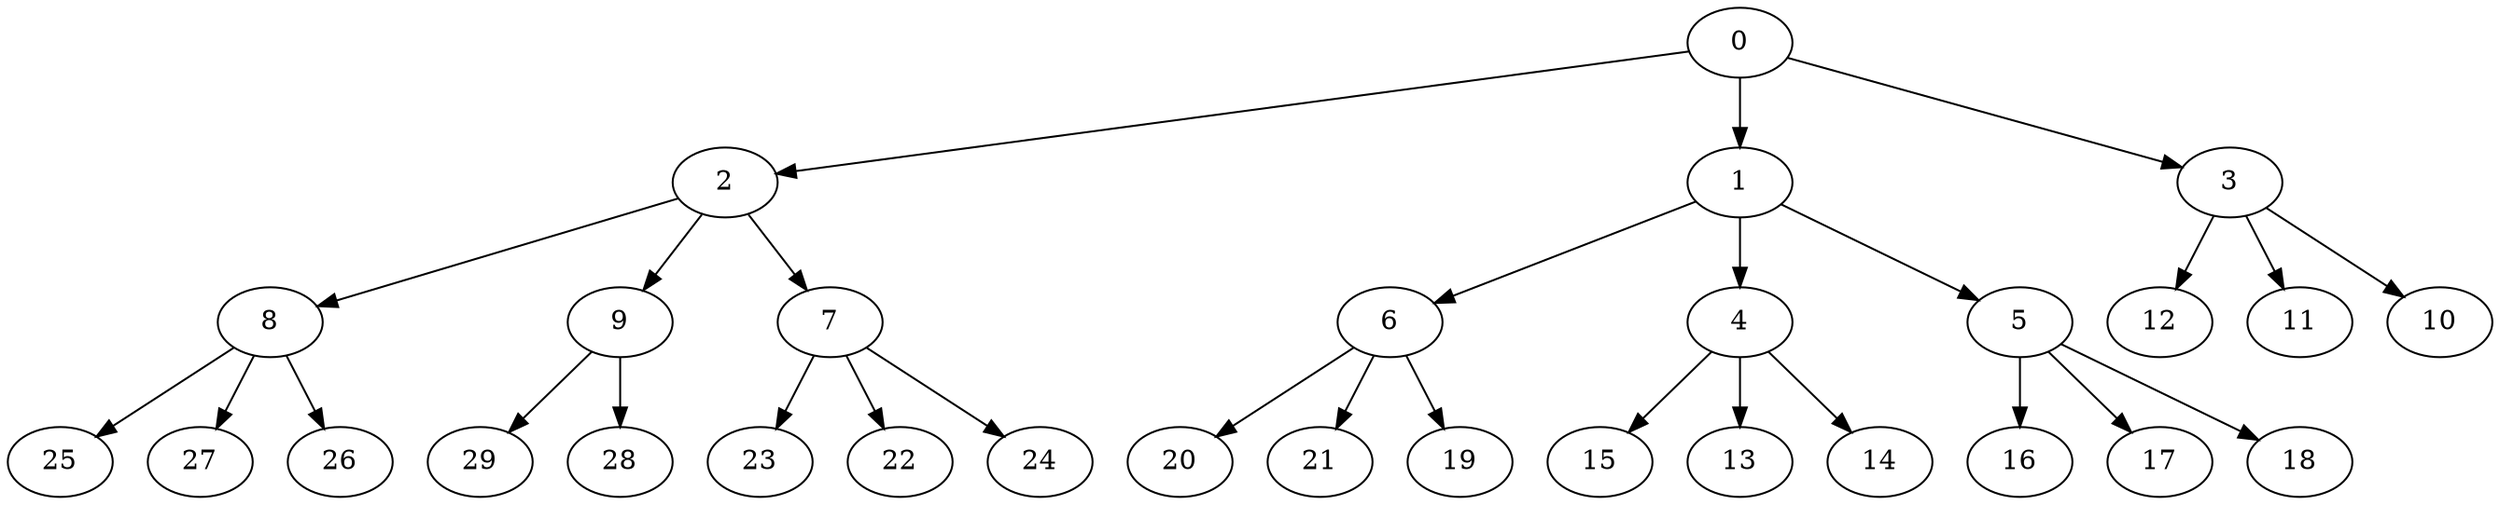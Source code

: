 digraph "OutTree-Balanced-MaxBf-3_Nodes_30_CCR_0.10_WeightType_Random#7" {
	graph ["Duplicate states"=0,
		GraphType=OutTree,
		"Max states in OPEN"=0,
		Modes="120000ms; topo-ordered tasks, ; Pruning: task equivalence, fixed order ready list, ; F-value: ; Optimisation: best schedule length (\
SL) optimisation on equal, ",
		NumberOfTasks=30,
		"Pruned using list schedule length"=38063421,
		"States removed from OPEN"=0,
		TargetSystem="Homogeneous-2",
		"Time to schedule (ms)"=17493,
		"Total idle time"=33,
		"Total schedule length"=882,
		"Total sequential time"=1730,
		"Total states created"=81352926
	];
	0	["Finish time"=29,
		Processor=0,
		"Start time"=0,
		Weight=29];
	2	["Finish time"=88,
		Processor=0,
		"Start time"=29,
		Weight=59];
	0 -> 2	[Weight=10];
	1	["Finish time"=367,
		Processor=1,
		"Start time"=347,
		Weight=20];
	0 -> 1	[Weight=9];
	3	["Finish time"=81,
		Processor=1,
		"Start time"=32,
		Weight=49];
	0 -> 3	[Weight=3];
	8	["Finish time"=362,
		Processor=0,
		"Start time"=303,
		Weight=59];
	2 -> 8	[Weight=9];
	9	["Finish time"=327,
		Processor=1,
		"Start time"=268,
		Weight=59];
	2 -> 9	[Weight=4];
	7	["Finish time"=199,
		Processor=1,
		"Start time"=140,
		Weight=59];
	2 -> 7	[Weight=5];
	6	["Finish time"=725,
		Processor=0,
		"Start time"=656,
		Weight=69];
	1 -> 6	[Weight=3];
	4	["Finish time"=506,
		Processor=1,
		"Start time"=447,
		Weight=59];
	1 -> 4	[Weight=9];
	5	["Finish time"=597,
		Processor=0,
		"Start time"=558,
		Weight=39];
	1 -> 5	[Weight=6];
	20	["Finish time"=882,
		Processor=0,
		"Start time"=784,
		Weight=98];
	6 -> 20	[Weight=8];
	21	["Finish time"=881,
		Processor=1,
		"Start time"=802,
		Weight=79];
	6 -> 21	[Weight=4];
	19	["Finish time"=802,
		Processor=1,
		"Start time"=782,
		Weight=20];
	6 -> 19	[Weight=10];
	25	["Finish time"=558,
		Processor=0,
		"Start time"=460,
		Weight=98];
	8 -> 25	[Weight=3];
	27	["Finish time"=447,
		Processor=1,
		"Start time"=368,
		Weight=79];
	8 -> 27	[Weight=6];
	26	["Finish time"=391,
		Processor=0,
		"Start time"=362,
		Weight=29];
	8 -> 26	[Weight=4];
	12	["Finish time"=225,
		Processor=0,
		"Start time"=127,
		Weight=98];
	3 -> 12	[Weight=6];
	11	["Finish time"=140,
		Processor=1,
		"Start time"=81,
		Weight=59];
	3 -> 11	[Weight=4];
	10	["Finish time"=127,
		Processor=0,
		"Start time"=88,
		Weight=39];
	3 -> 10	[Weight=2];
	29	["Finish time"=460,
		Processor=0,
		"Start time"=391,
		Weight=69];
	9 -> 29	[Weight=9];
	28	["Finish time"=347,
		Processor=1,
		"Start time"=327,
		Weight=20];
	9 -> 28	[Weight=7];
	23	["Finish time"=268,
		Processor=1,
		"Start time"=199,
		Weight=69];
	7 -> 23	[Weight=5];
	22	["Finish time"=303,
		Processor=0,
		"Start time"=264,
		Weight=39];
	7 -> 22	[Weight=10];
	24	["Finish time"=264,
		Processor=0,
		"Start time"=225,
		Weight=39];
	7 -> 24	[Weight=10];
	15	["Finish time"=634,
		Processor=1,
		"Start time"=565,
		Weight=69];
	4 -> 15	[Weight=2];
	13	["Finish time"=565,
		Processor=1,
		"Start time"=506,
		Weight=59];
	4 -> 13	[Weight=7];
	14	["Finish time"=784,
		Processor=0,
		"Start time"=725,
		Weight=59];
	4 -> 14	[Weight=5];
	16	["Finish time"=782,
		Processor=1,
		"Start time"=703,
		Weight=79];
	5 -> 16	[Weight=2];
	17	["Finish time"=703,
		Processor=1,
		"Start time"=634,
		Weight=69];
	5 -> 17	[Weight=7];
	18	["Finish time"=656,
		Processor=0,
		"Start time"=597,
		Weight=59];
	5 -> 18	[Weight=4];
}
